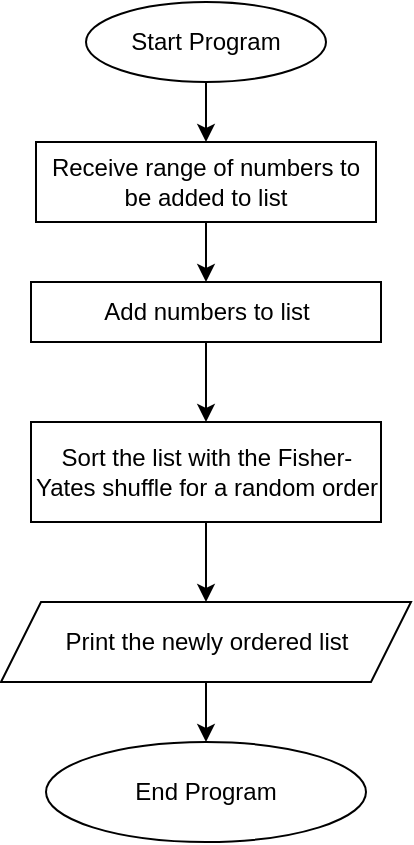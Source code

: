 <mxfile version="14.5.8" type="device"><diagram id="C5RBs43oDa-KdzZeNtuy" name="Page-1"><mxGraphModel dx="1331" dy="670" grid="1" gridSize="10" guides="1" tooltips="1" connect="1" arrows="1" fold="1" page="1" pageScale="1" pageWidth="1169" pageHeight="827" math="0" shadow="0"><root><mxCell id="WIyWlLk6GJQsqaUBKTNV-0"/><mxCell id="WIyWlLk6GJQsqaUBKTNV-1" parent="WIyWlLk6GJQsqaUBKTNV-0"/><mxCell id="9QnsmEyE9B4X1Yke500O-7" style="edgeStyle=orthogonalEdgeStyle;rounded=0;orthogonalLoop=1;jettySize=auto;html=1;exitX=0.5;exitY=1;exitDx=0;exitDy=0;" edge="1" parent="WIyWlLk6GJQsqaUBKTNV-1" source="9QnsmEyE9B4X1Yke500O-0" target="9QnsmEyE9B4X1Yke500O-2"><mxGeometry relative="1" as="geometry"/></mxCell><mxCell id="9QnsmEyE9B4X1Yke500O-0" value="Start Program" style="ellipse;whiteSpace=wrap;html=1;" vertex="1" parent="WIyWlLk6GJQsqaUBKTNV-1"><mxGeometry x="160" y="80" width="120" height="40" as="geometry"/></mxCell><mxCell id="9QnsmEyE9B4X1Yke500O-8" style="edgeStyle=orthogonalEdgeStyle;rounded=0;orthogonalLoop=1;jettySize=auto;html=1;exitX=0.5;exitY=1;exitDx=0;exitDy=0;" edge="1" parent="WIyWlLk6GJQsqaUBKTNV-1" source="9QnsmEyE9B4X1Yke500O-2" target="9QnsmEyE9B4X1Yke500O-3"><mxGeometry relative="1" as="geometry"/></mxCell><mxCell id="9QnsmEyE9B4X1Yke500O-2" value="Receive range of numbers to be added to list" style="rounded=0;whiteSpace=wrap;html=1;" vertex="1" parent="WIyWlLk6GJQsqaUBKTNV-1"><mxGeometry x="135" y="150" width="170" height="40" as="geometry"/></mxCell><mxCell id="9QnsmEyE9B4X1Yke500O-9" style="edgeStyle=orthogonalEdgeStyle;rounded=0;orthogonalLoop=1;jettySize=auto;html=1;exitX=0.5;exitY=1;exitDx=0;exitDy=0;" edge="1" parent="WIyWlLk6GJQsqaUBKTNV-1" source="9QnsmEyE9B4X1Yke500O-3" target="9QnsmEyE9B4X1Yke500O-4"><mxGeometry relative="1" as="geometry"/></mxCell><mxCell id="9QnsmEyE9B4X1Yke500O-3" value="Add numbers to list" style="rounded=0;whiteSpace=wrap;html=1;" vertex="1" parent="WIyWlLk6GJQsqaUBKTNV-1"><mxGeometry x="132.5" y="220" width="175" height="30" as="geometry"/></mxCell><mxCell id="9QnsmEyE9B4X1Yke500O-10" style="edgeStyle=orthogonalEdgeStyle;rounded=0;orthogonalLoop=1;jettySize=auto;html=1;exitX=0.5;exitY=1;exitDx=0;exitDy=0;" edge="1" parent="WIyWlLk6GJQsqaUBKTNV-1" source="9QnsmEyE9B4X1Yke500O-4" target="9QnsmEyE9B4X1Yke500O-5"><mxGeometry relative="1" as="geometry"/></mxCell><mxCell id="9QnsmEyE9B4X1Yke500O-4" value="Sort the list with the Fisher-Yates shuffle for a random order" style="rounded=0;whiteSpace=wrap;html=1;" vertex="1" parent="WIyWlLk6GJQsqaUBKTNV-1"><mxGeometry x="132.5" y="290" width="175" height="50" as="geometry"/></mxCell><mxCell id="9QnsmEyE9B4X1Yke500O-11" style="edgeStyle=orthogonalEdgeStyle;rounded=0;orthogonalLoop=1;jettySize=auto;html=1;exitX=0.5;exitY=1;exitDx=0;exitDy=0;entryX=0.5;entryY=0;entryDx=0;entryDy=0;" edge="1" parent="WIyWlLk6GJQsqaUBKTNV-1" source="9QnsmEyE9B4X1Yke500O-5" target="9QnsmEyE9B4X1Yke500O-6"><mxGeometry relative="1" as="geometry"/></mxCell><mxCell id="9QnsmEyE9B4X1Yke500O-5" value="Print the newly ordered list" style="shape=parallelogram;perimeter=parallelogramPerimeter;whiteSpace=wrap;html=1;fixedSize=1;" vertex="1" parent="WIyWlLk6GJQsqaUBKTNV-1"><mxGeometry x="117.5" y="380" width="205" height="40" as="geometry"/></mxCell><mxCell id="9QnsmEyE9B4X1Yke500O-6" value="End Program" style="ellipse;whiteSpace=wrap;html=1;" vertex="1" parent="WIyWlLk6GJQsqaUBKTNV-1"><mxGeometry x="140" y="450" width="160" height="50" as="geometry"/></mxCell></root></mxGraphModel></diagram></mxfile>
